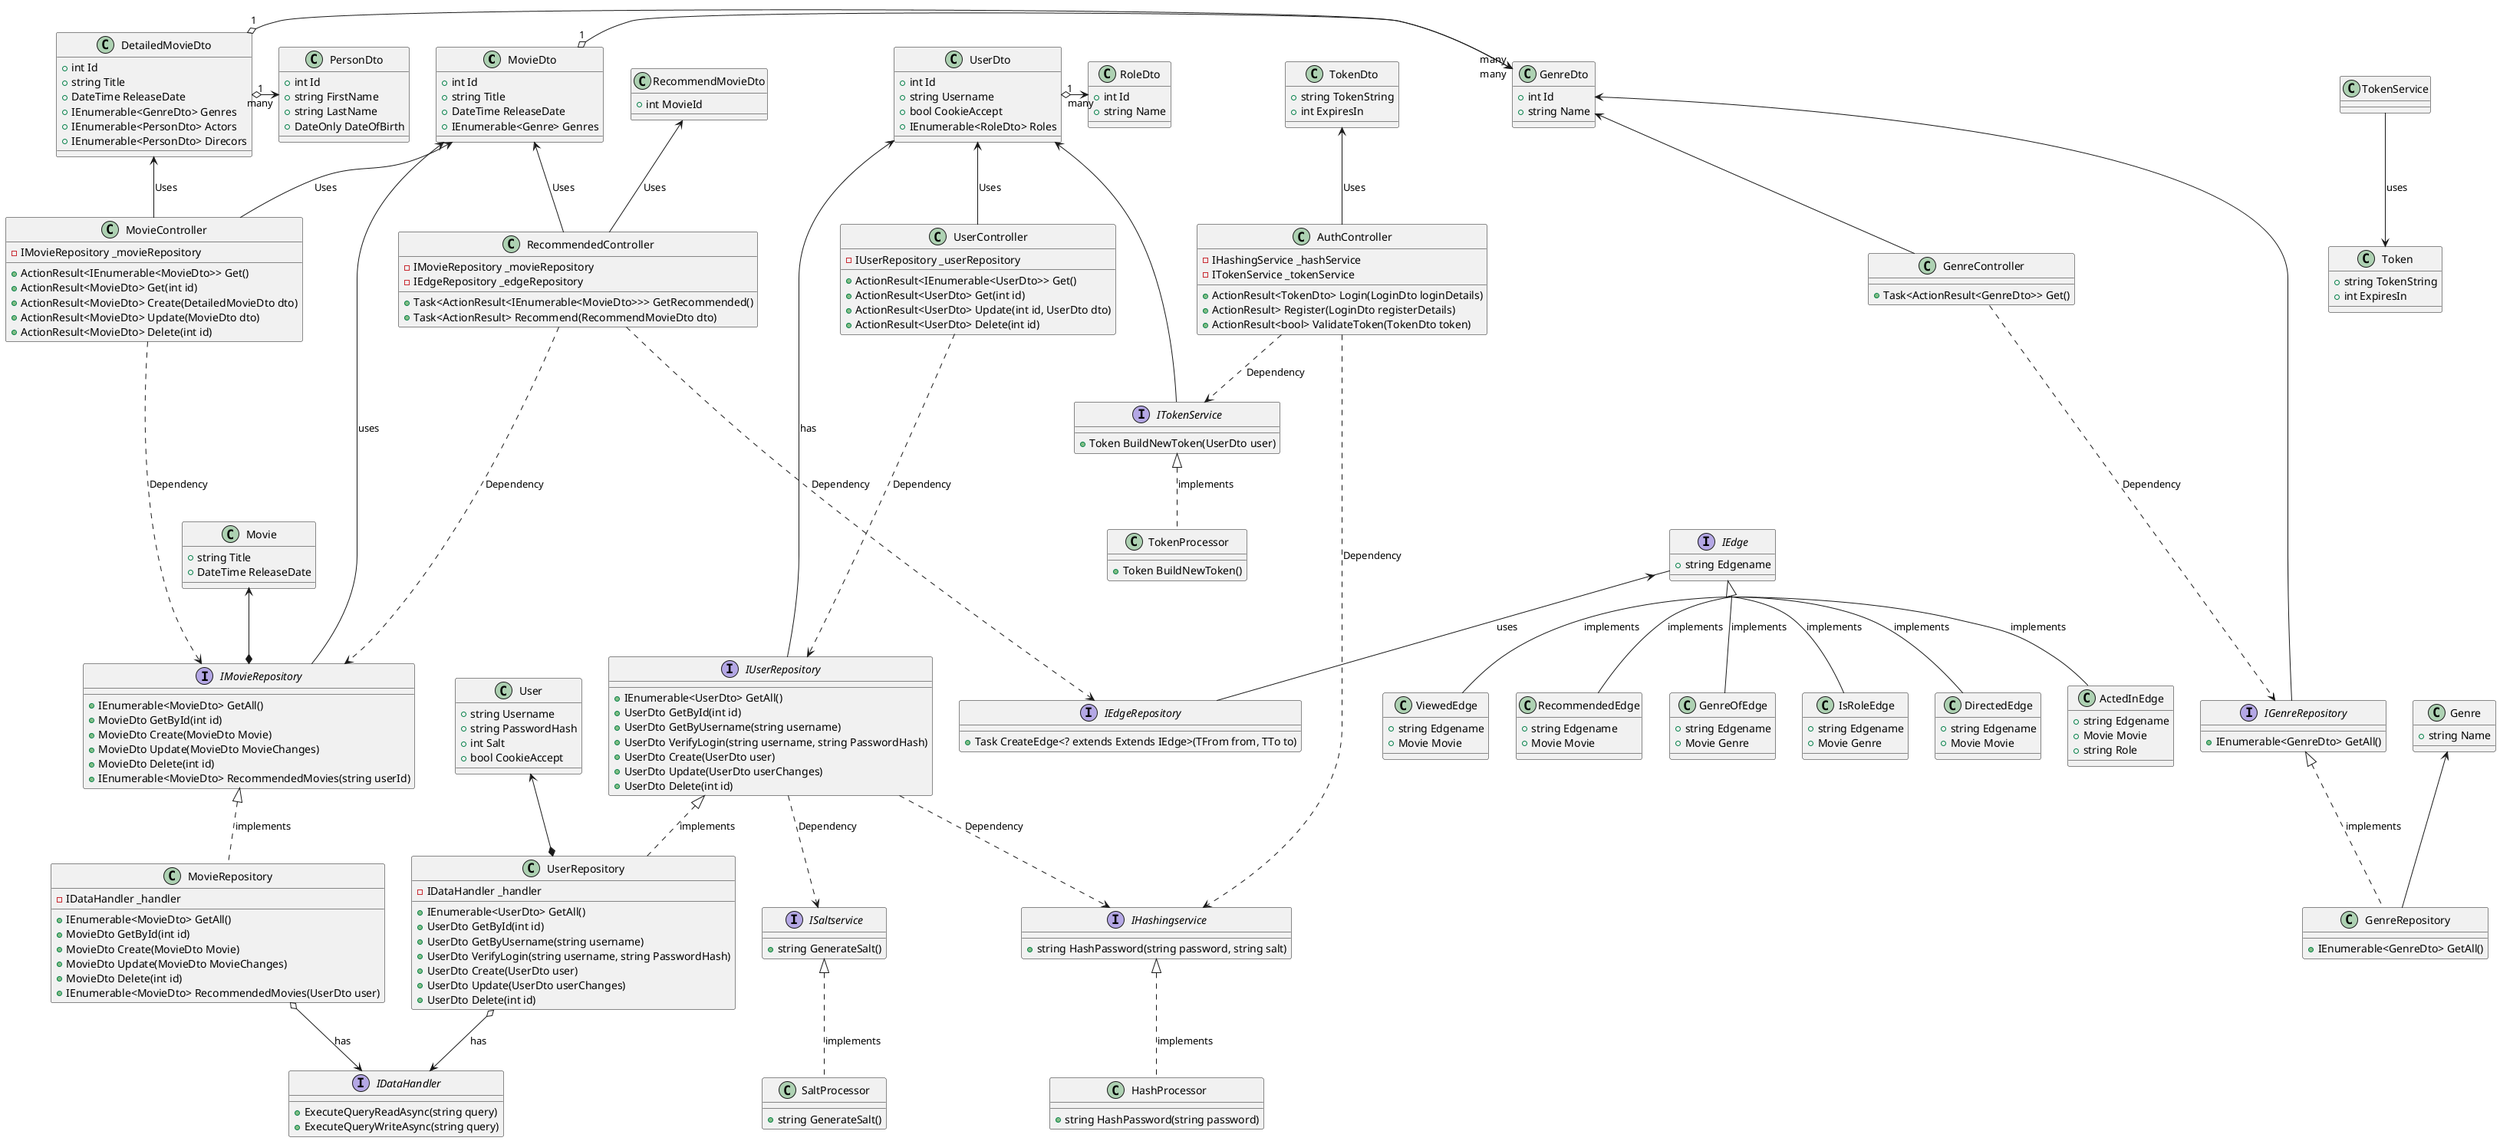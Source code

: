 @startuml Classdiagram
skinparam groupInheritance 2

'*********'
'* DTO's *'
'*********'
class MovieDto {
    +int Id
    +string Title
    +DateTime ReleaseDate
    +IEnumerable<Genre> Genres
}
MovieDto "1" o-> "many" GenreDto 

class DetailedMovieDto {
    +int Id
    +string Title
    +DateTime ReleaseDate
    +IEnumerable<GenreDto> Genres
    +IEnumerable<PersonDto> Actors
    +IEnumerable<PersonDto> Direcors
}
DetailedMovieDto "1" o-> "many" GenreDto 
DetailedMovieDto "1" o-> "many" PersonDto 

class GenreDto {
    +int Id
    +string Name
}

class PersonDto {
    +int Id
    +string FirstName
    +string LastName
    +DateOnly DateOfBirth
}

class RoleDto {
    +int Id
    +string Name
}

class UserDto {
    +int Id
    +string Username
    +bool CookieAccept
    +IEnumerable<RoleDto> Roles
}
UserDto "1" o-> "many" RoleDto

class RecommendMovieDto {
    +int MovieId
}

class TokenDto {
    +string TokenString
    +int ExpiresIn
}


'***************'
'* Controllers *'
'***************'

class UserController {
    -IUserRepository _userRepository
    +ActionResult<IEnumerable<UserDto>> Get()
    +ActionResult<UserDto> Get(int id)
    +ActionResult<UserDto> Update(int id, UserDto dto)
    +ActionResult<UserDto> Delete(int id)  
}
UserDto <-- UserController : Uses
UserController ....> IUserRepository : Dependency

class MovieController {
    -IMovieRepository _movieRepository
    +ActionResult<IEnumerable<MovieDto>> Get()
    +ActionResult<MovieDto> Get(int id)
    +ActionResult<MovieDto> Create(DetailedMovieDto dto)
    +ActionResult<MovieDto> Update(MovieDto dto)
    +ActionResult<MovieDto> Delete(int id)
}
MovieDto <-- MovieController : Uses
DetailedMovieDto <-- MovieController : Uses
MovieController ....> IMovieRepository : Dependency

class RecommendedController {
    -IMovieRepository _movieRepository
    -IEdgeRepository _edgeRepository
    +Task<ActionResult<IEnumerable<MovieDto>>> GetRecommended()
    +Task<ActionResult> Recommend(RecommendMovieDto dto)
}
MovieDto <-- RecommendedController : Uses
RecommendMovieDto <-- RecommendedController : Uses
RecommendedController ....> IMovieRepository : Dependency
RecommendedController ....> IEdgeRepository : Dependency

class GenreController {
    +Task<ActionResult<GenreDto>> Get()
}
GenreController ....> IGenreRepository : Dependency
GenreDto <-- GenreController

class AuthController {
    -IHashingService _hashService
    -ITokenService _tokenService
    +ActionResult<TokenDto> Login(LoginDto loginDetails)
    +ActionResult> Register(LoginDto registerDetails)
    +ActionResult<bool> ValidateToken(TokenDto token)
}
AuthController ..> IHashingService : Dependency
AuthController ..> ITokenService : Dependency
TokenDto <-- AuthController : Uses


'************'
'* Services *'
'************'

interface "IHashingservice" as IHashingService {
    +string HashPassword(string password, string salt)
}

class HashProcessor {
    +string HashPassword(string password)
}
IHashingService <|.. HashProcessor : implements


interface "ISaltservice" as ISaltService {
    +string GenerateSalt()
}

class SaltProcessor {
    +string GenerateSalt()
}
ISaltService <|.. SaltProcessor : implements


interface "ITokenService" as ITokenService {
    +Token BuildNewToken(UserDto user)
}
UserDto <--- ITokenService

class TokenProcessor {
    +Token BuildNewToken()
}
TokenService --> Token : uses
ITokenService <|.. TokenProcessor : implements


'**************'
'* NodeModels *'
'**************'

class Movie {
    +string Title
    +DateTime ReleaseDate
}

class User {
    +string Username
    +string PasswordHash
    +int Salt
    +bool CookieAccept
}
/'
class Role {
    +string Name
}
'/
class Token {
    +string TokenString
    +int ExpiresIn
}

class Genre {
    +string Name
}
/'
class Person {
    +string Name
}
'/

'*********'
'* Edges *'
'*********'

interface "IEdge" as IEdge {
    +string Edgename
}
class DirectedEdge {
    +string Edgename
    +Movie Movie
}
IEdge <|.. DirectedEdge : implements

class ActedInEdge {
    +string Edgename
    +Movie Movie
    +string Role
}
IEdge <|.. ActedInEdge : implements

class ViewedEdge {
    +string Edgename
    +Movie Movie
}
IEdge <|.. ViewedEdge : implements

class RecommendedEdge {
    +string Edgename
    +Movie Movie
}
IEdge <|.. RecommendedEdge : implements

class GenreOfEdge {
    +string Edgename
    +Movie Genre
}
IEdge <|.. GenreOfEdge : implements

class IsRoleEdge {
    +string Edgename
    +Movie Genre
}
IEdge <|.. IsRoleEdge : implements


'****************'
'* Repositories *'
'****************'

interface "IUserRepository" as IUserRepository {
    +IEnumerable<UserDto> GetAll() 
    +UserDto GetById(int id)
    +UserDto GetByUsername(string username)
    +UserDto VerifyLogin(string username, string PasswordHash)
    +UserDto Create(UserDto user)
    +UserDto Update(UserDto userChanges)
    +UserDto Delete(int id)
}
User <--* UserRepository
UserDto <-- IUserRepository : has

class UserRepository {
    -IDataHandler _handler
    +IEnumerable<UserDto> GetAll() 
    +UserDto GetById(int id)
    +UserDto GetByUsername(string username)
    +UserDto VerifyLogin(string username, string PasswordHash)
    +UserDto Create(UserDto user)
    +UserDto Update(UserDto userChanges)
    +UserDto Delete(int id)
}
IUserRepository <|.. UserRepository : implements
IUserRepository ..> IHashingService : Dependency
IUserRepository ..> ISaltService : Dependency
UserRepository o--> IDataHandler : has

interface "IMovieRepository" as IMovieRepository {
    +IEnumerable<MovieDto> GetAll() 
    +MovieDto GetById(int id)
    +MovieDto Create(MovieDto Movie)
    +MovieDto Update(MovieDto MovieChanges)
    +MovieDto Delete(int id)
    +IEnumerable<MovieDto> RecommendedMovies(string userId)
}
Movie <--* IMovieRepository
MovieDto <--- IMovieRepository : uses

class MovieRepository {
    -IDataHandler _handler
    +IEnumerable<MovieDto> GetAll() 
    +MovieDto GetById(int id)
    +MovieDto Create(MovieDto Movie)
    +MovieDto Update(MovieDto MovieChanges)
    +MovieDto Delete(int id)
    +IEnumerable<MovieDto> RecommendedMovies(UserDto user)
}
IMovieRepository <|.. MovieRepository : implements
MovieRepository o--> IDataHandler : has

interface IEdgeRepository {
    +Task CreateEdge<? extends Extends IEdge>(TFrom from, TTo to)
}
IEdge <-- IEdgeRepository : uses

interface IGenreRepository {
    +IEnumerable<GenreDto> GetAll()
}
GenreDto <-- IGenreRepository

class GenreRepository {
    +IEnumerable<GenreDto> GetAll()
}
IGenreRepository <|.. GenreRepository : implements
Genre <-- GenreRepository

interface "IDataHandler" as IDataHandler {
    +ExecuteQueryReadAsync(string query)
    +ExecuteQueryWriteAsync(string query)
}

@enduml
